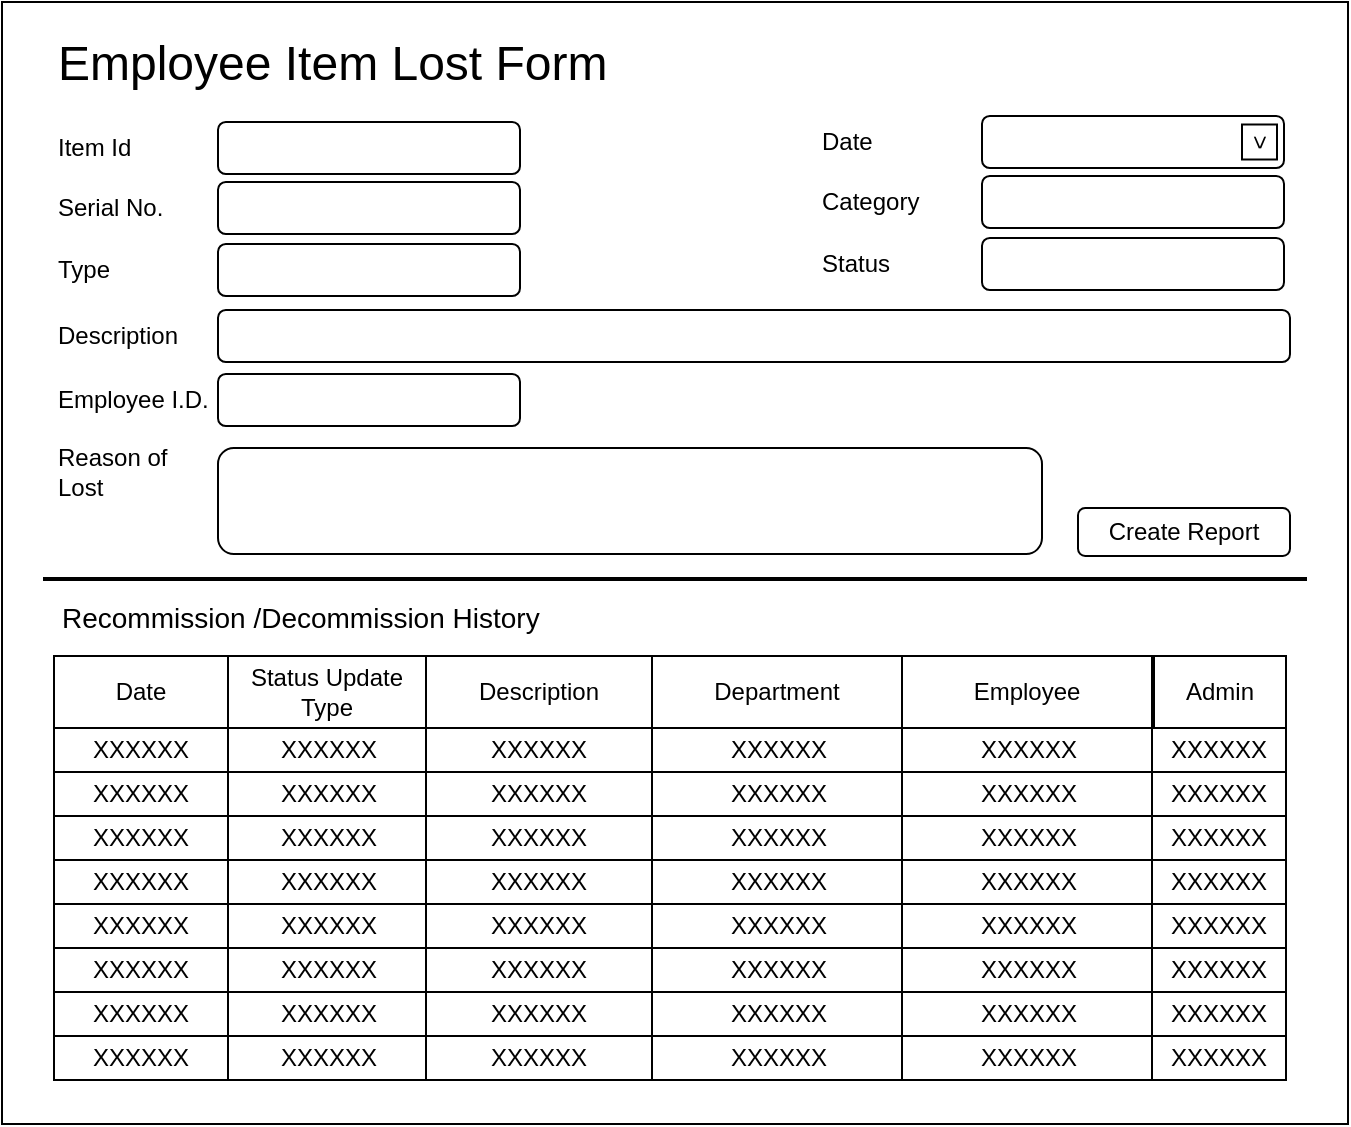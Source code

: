 <mxfile version="12.4.2" type="device" pages="1"><diagram id="nNfNXu-WG19YWjzoa8Jk" name="Page-1"><mxGraphModel dx="1086" dy="494" grid="0" gridSize="10" guides="1" tooltips="1" connect="1" arrows="1" fold="1" page="1" pageScale="1" pageWidth="850" pageHeight="1100" math="0" shadow="0"><root><mxCell id="0"/><mxCell id="1" parent="0"/><mxCell id="N9eJ0ozq8aaQLGvf90bj-3" value="" style="rounded=0;whiteSpace=wrap;html=1;" parent="1" vertex="1"><mxGeometry x="56" y="80" width="673" height="561" as="geometry"/></mxCell><mxCell id="N9eJ0ozq8aaQLGvf90bj-4" value="" style="rounded=1;whiteSpace=wrap;html=1;" parent="1" vertex="1"><mxGeometry x="164" y="140" width="151" height="26" as="geometry"/></mxCell><mxCell id="N9eJ0ozq8aaQLGvf90bj-5" value="Item Id" style="text;html=1;strokeColor=none;fillColor=none;align=left;verticalAlign=middle;whiteSpace=wrap;rounded=0;" parent="1" vertex="1"><mxGeometry x="82" y="143" width="40" height="20" as="geometry"/></mxCell><mxCell id="N9eJ0ozq8aaQLGvf90bj-7" value="Serial No." style="text;html=1;strokeColor=none;fillColor=none;align=left;verticalAlign=middle;whiteSpace=wrap;rounded=0;" parent="1" vertex="1"><mxGeometry x="82" y="173" width="74" height="20" as="geometry"/></mxCell><mxCell id="N9eJ0ozq8aaQLGvf90bj-10" value="" style="rounded=1;whiteSpace=wrap;html=1;" parent="1" vertex="1"><mxGeometry x="164" y="170" width="151" height="26" as="geometry"/></mxCell><mxCell id="N9eJ0ozq8aaQLGvf90bj-11" value="Date" style="text;html=1;strokeColor=none;fillColor=none;align=left;verticalAlign=middle;whiteSpace=wrap;rounded=0;" parent="1" vertex="1"><mxGeometry x="464" y="140" width="40" height="20" as="geometry"/></mxCell><mxCell id="N9eJ0ozq8aaQLGvf90bj-12" value="" style="rounded=1;whiteSpace=wrap;html=1;" parent="1" vertex="1"><mxGeometry x="546" y="137" width="151" height="26" as="geometry"/></mxCell><mxCell id="N9eJ0ozq8aaQLGvf90bj-17" value="Category" style="text;html=1;strokeColor=none;fillColor=none;align=left;verticalAlign=middle;whiteSpace=wrap;rounded=0;" parent="1" vertex="1"><mxGeometry x="464" y="170" width="74" height="20" as="geometry"/></mxCell><mxCell id="N9eJ0ozq8aaQLGvf90bj-18" value="" style="rounded=1;whiteSpace=wrap;html=1;" parent="1" vertex="1"><mxGeometry x="546" y="167" width="151" height="26" as="geometry"/></mxCell><mxCell id="N9eJ0ozq8aaQLGvf90bj-19" value="Type" style="text;html=1;strokeColor=none;fillColor=none;align=left;verticalAlign=middle;whiteSpace=wrap;rounded=0;" parent="1" vertex="1"><mxGeometry x="82" y="204" width="74" height="20" as="geometry"/></mxCell><mxCell id="N9eJ0ozq8aaQLGvf90bj-20" value="" style="rounded=1;whiteSpace=wrap;html=1;" parent="1" vertex="1"><mxGeometry x="164" y="201" width="151" height="26" as="geometry"/></mxCell><mxCell id="N9eJ0ozq8aaQLGvf90bj-21" value="Description" style="text;html=1;strokeColor=none;fillColor=none;align=left;verticalAlign=middle;whiteSpace=wrap;rounded=0;" parent="1" vertex="1"><mxGeometry x="82" y="237" width="74" height="20" as="geometry"/></mxCell><mxCell id="N9eJ0ozq8aaQLGvf90bj-22" value="" style="rounded=1;whiteSpace=wrap;html=1;" parent="1" vertex="1"><mxGeometry x="164" y="234" width="536" height="26" as="geometry"/></mxCell><mxCell id="N9eJ0ozq8aaQLGvf90bj-23" value="Status" style="text;html=1;strokeColor=none;fillColor=none;align=left;verticalAlign=middle;whiteSpace=wrap;rounded=0;" parent="1" vertex="1"><mxGeometry x="464" y="201" width="74" height="20" as="geometry"/></mxCell><mxCell id="N9eJ0ozq8aaQLGvf90bj-24" value="" style="rounded=1;whiteSpace=wrap;html=1;" parent="1" vertex="1"><mxGeometry x="546" y="198" width="151" height="26" as="geometry"/></mxCell><mxCell id="N9eJ0ozq8aaQLGvf90bj-25" value="&amp;gt;" style="whiteSpace=wrap;html=1;aspect=fixed;align=center;rotation=90;" parent="1" vertex="1"><mxGeometry x="676" y="141.25" width="17.5" height="17.5" as="geometry"/></mxCell><mxCell id="N9eJ0ozq8aaQLGvf90bj-27" value="Create Report" style="rounded=1;whiteSpace=wrap;html=1;" parent="1" vertex="1"><mxGeometry x="594" y="333" width="106" height="24" as="geometry"/></mxCell><mxCell id="N9eJ0ozq8aaQLGvf90bj-30" value="" style="rounded=0;whiteSpace=wrap;html=1;" parent="1" vertex="1"><mxGeometry x="77" y="368" width="631" height="1" as="geometry"/></mxCell><mxCell id="N9eJ0ozq8aaQLGvf90bj-31" value="&lt;font style=&quot;font-size: 24px&quot;&gt;Employee Item Lost Form&lt;/font&gt;" style="text;html=1;strokeColor=none;fillColor=none;align=left;verticalAlign=middle;whiteSpace=wrap;rounded=0;" parent="1" vertex="1"><mxGeometry x="82" y="101" width="416" height="20" as="geometry"/></mxCell><mxCell id="N9eJ0ozq8aaQLGvf90bj-32" value="&lt;font style=&quot;font-size: 14px&quot;&gt;Recommission /Decommission History&lt;/font&gt;" style="text;html=1;strokeColor=none;fillColor=none;align=left;verticalAlign=middle;whiteSpace=wrap;rounded=0;" parent="1" vertex="1"><mxGeometry x="84" y="378" width="416" height="20" as="geometry"/></mxCell><mxCell id="N9eJ0ozq8aaQLGvf90bj-34" value="Date" style="rounded=0;whiteSpace=wrap;html=1;" parent="1" vertex="1"><mxGeometry x="82" y="407" width="87" height="36" as="geometry"/></mxCell><mxCell id="N9eJ0ozq8aaQLGvf90bj-35" value="Status Update Type" style="rounded=0;whiteSpace=wrap;html=1;" parent="1" vertex="1"><mxGeometry x="169" y="407" width="99" height="36" as="geometry"/></mxCell><mxCell id="N9eJ0ozq8aaQLGvf90bj-36" value="Description" style="rounded=0;whiteSpace=wrap;html=1;" parent="1" vertex="1"><mxGeometry x="268" y="407" width="113" height="36" as="geometry"/></mxCell><mxCell id="N9eJ0ozq8aaQLGvf90bj-37" value="Department" style="rounded=0;whiteSpace=wrap;html=1;" parent="1" vertex="1"><mxGeometry x="381" y="407" width="125" height="36" as="geometry"/></mxCell><mxCell id="N9eJ0ozq8aaQLGvf90bj-38" value="Employee" style="rounded=0;whiteSpace=wrap;html=1;" parent="1" vertex="1"><mxGeometry x="506" y="407" width="125" height="36" as="geometry"/></mxCell><mxCell id="N9eJ0ozq8aaQLGvf90bj-40" value="Admin" style="rounded=0;whiteSpace=wrap;html=1;" parent="1" vertex="1"><mxGeometry x="632" y="407" width="66" height="36" as="geometry"/></mxCell><mxCell id="N9eJ0ozq8aaQLGvf90bj-41" value="XXXXXX" style="rounded=0;whiteSpace=wrap;html=1;" parent="1" vertex="1"><mxGeometry x="82" y="443" width="87" height="22" as="geometry"/></mxCell><mxCell id="N9eJ0ozq8aaQLGvf90bj-42" value="XXXXXX" style="rounded=0;whiteSpace=wrap;html=1;" parent="1" vertex="1"><mxGeometry x="169" y="443" width="101" height="22" as="geometry"/></mxCell><mxCell id="N9eJ0ozq8aaQLGvf90bj-43" value="XXXXXX" style="rounded=0;whiteSpace=wrap;html=1;" parent="1" vertex="1"><mxGeometry x="268" y="443" width="113" height="22" as="geometry"/></mxCell><mxCell id="N9eJ0ozq8aaQLGvf90bj-44" value="XXXXXX" style="rounded=0;whiteSpace=wrap;html=1;" parent="1" vertex="1"><mxGeometry x="381" y="443" width="127" height="22" as="geometry"/></mxCell><mxCell id="N9eJ0ozq8aaQLGvf90bj-45" value="XXXXXX" style="rounded=0;whiteSpace=wrap;html=1;" parent="1" vertex="1"><mxGeometry x="506" y="443" width="127" height="22" as="geometry"/></mxCell><mxCell id="N9eJ0ozq8aaQLGvf90bj-46" value="XXXXXX" style="rounded=0;whiteSpace=wrap;html=1;" parent="1" vertex="1"><mxGeometry x="631" y="443" width="67" height="22" as="geometry"/></mxCell><mxCell id="N9eJ0ozq8aaQLGvf90bj-47" value="XXXXXX" style="rounded=0;whiteSpace=wrap;html=1;" parent="1" vertex="1"><mxGeometry x="82" y="465" width="87" height="22" as="geometry"/></mxCell><mxCell id="N9eJ0ozq8aaQLGvf90bj-48" value="XXXXXX" style="rounded=0;whiteSpace=wrap;html=1;" parent="1" vertex="1"><mxGeometry x="169" y="465" width="101" height="22" as="geometry"/></mxCell><mxCell id="N9eJ0ozq8aaQLGvf90bj-49" value="XXXXXX" style="rounded=0;whiteSpace=wrap;html=1;" parent="1" vertex="1"><mxGeometry x="268" y="465" width="113" height="22" as="geometry"/></mxCell><mxCell id="N9eJ0ozq8aaQLGvf90bj-50" value="XXXXXX" style="rounded=0;whiteSpace=wrap;html=1;" parent="1" vertex="1"><mxGeometry x="381" y="465" width="127" height="22" as="geometry"/></mxCell><mxCell id="N9eJ0ozq8aaQLGvf90bj-51" value="XXXXXX" style="rounded=0;whiteSpace=wrap;html=1;" parent="1" vertex="1"><mxGeometry x="506" y="465" width="127" height="22" as="geometry"/></mxCell><mxCell id="N9eJ0ozq8aaQLGvf90bj-52" value="XXXXXX" style="rounded=0;whiteSpace=wrap;html=1;" parent="1" vertex="1"><mxGeometry x="631" y="465" width="67" height="22" as="geometry"/></mxCell><mxCell id="N9eJ0ozq8aaQLGvf90bj-53" value="XXXXXX" style="rounded=0;whiteSpace=wrap;html=1;" parent="1" vertex="1"><mxGeometry x="82" y="487" width="87" height="22" as="geometry"/></mxCell><mxCell id="N9eJ0ozq8aaQLGvf90bj-54" value="XXXXXX" style="rounded=0;whiteSpace=wrap;html=1;" parent="1" vertex="1"><mxGeometry x="169" y="487" width="101" height="22" as="geometry"/></mxCell><mxCell id="N9eJ0ozq8aaQLGvf90bj-55" value="XXXXXX" style="rounded=0;whiteSpace=wrap;html=1;" parent="1" vertex="1"><mxGeometry x="268" y="487" width="113" height="22" as="geometry"/></mxCell><mxCell id="N9eJ0ozq8aaQLGvf90bj-56" value="XXXXXX" style="rounded=0;whiteSpace=wrap;html=1;" parent="1" vertex="1"><mxGeometry x="381" y="487" width="127" height="22" as="geometry"/></mxCell><mxCell id="N9eJ0ozq8aaQLGvf90bj-57" value="XXXXXX" style="rounded=0;whiteSpace=wrap;html=1;" parent="1" vertex="1"><mxGeometry x="506" y="487" width="127" height="22" as="geometry"/></mxCell><mxCell id="N9eJ0ozq8aaQLGvf90bj-58" value="XXXXXX" style="rounded=0;whiteSpace=wrap;html=1;" parent="1" vertex="1"><mxGeometry x="631" y="487" width="67" height="22" as="geometry"/></mxCell><mxCell id="N9eJ0ozq8aaQLGvf90bj-71" value="XXXXXX" style="rounded=0;whiteSpace=wrap;html=1;" parent="1" vertex="1"><mxGeometry x="82" y="509" width="87" height="22" as="geometry"/></mxCell><mxCell id="N9eJ0ozq8aaQLGvf90bj-72" value="XXXXXX" style="rounded=0;whiteSpace=wrap;html=1;" parent="1" vertex="1"><mxGeometry x="169" y="509" width="101" height="22" as="geometry"/></mxCell><mxCell id="N9eJ0ozq8aaQLGvf90bj-73" value="XXXXXX" style="rounded=0;whiteSpace=wrap;html=1;" parent="1" vertex="1"><mxGeometry x="268" y="509" width="113" height="22" as="geometry"/></mxCell><mxCell id="N9eJ0ozq8aaQLGvf90bj-74" value="XXXXXX" style="rounded=0;whiteSpace=wrap;html=1;" parent="1" vertex="1"><mxGeometry x="381" y="509" width="127" height="22" as="geometry"/></mxCell><mxCell id="N9eJ0ozq8aaQLGvf90bj-75" value="XXXXXX" style="rounded=0;whiteSpace=wrap;html=1;" parent="1" vertex="1"><mxGeometry x="506" y="509" width="127" height="22" as="geometry"/></mxCell><mxCell id="N9eJ0ozq8aaQLGvf90bj-76" value="XXXXXX" style="rounded=0;whiteSpace=wrap;html=1;" parent="1" vertex="1"><mxGeometry x="631" y="509" width="67" height="22" as="geometry"/></mxCell><mxCell id="N9eJ0ozq8aaQLGvf90bj-77" value="XXXXXX" style="rounded=0;whiteSpace=wrap;html=1;" parent="1" vertex="1"><mxGeometry x="82" y="531" width="87" height="22" as="geometry"/></mxCell><mxCell id="N9eJ0ozq8aaQLGvf90bj-78" value="XXXXXX" style="rounded=0;whiteSpace=wrap;html=1;" parent="1" vertex="1"><mxGeometry x="169" y="531" width="101" height="22" as="geometry"/></mxCell><mxCell id="N9eJ0ozq8aaQLGvf90bj-79" value="XXXXXX" style="rounded=0;whiteSpace=wrap;html=1;" parent="1" vertex="1"><mxGeometry x="268" y="531" width="113" height="22" as="geometry"/></mxCell><mxCell id="N9eJ0ozq8aaQLGvf90bj-80" value="XXXXXX" style="rounded=0;whiteSpace=wrap;html=1;" parent="1" vertex="1"><mxGeometry x="381" y="531" width="127" height="22" as="geometry"/></mxCell><mxCell id="N9eJ0ozq8aaQLGvf90bj-81" value="XXXXXX" style="rounded=0;whiteSpace=wrap;html=1;" parent="1" vertex="1"><mxGeometry x="506" y="531" width="127" height="22" as="geometry"/></mxCell><mxCell id="N9eJ0ozq8aaQLGvf90bj-82" value="XXXXXX" style="rounded=0;whiteSpace=wrap;html=1;" parent="1" vertex="1"><mxGeometry x="631" y="531" width="67" height="22" as="geometry"/></mxCell><mxCell id="N9eJ0ozq8aaQLGvf90bj-83" value="XXXXXX" style="rounded=0;whiteSpace=wrap;html=1;" parent="1" vertex="1"><mxGeometry x="82" y="553" width="87" height="22" as="geometry"/></mxCell><mxCell id="N9eJ0ozq8aaQLGvf90bj-84" value="XXXXXX" style="rounded=0;whiteSpace=wrap;html=1;" parent="1" vertex="1"><mxGeometry x="169" y="553" width="101" height="22" as="geometry"/></mxCell><mxCell id="N9eJ0ozq8aaQLGvf90bj-85" value="XXXXXX" style="rounded=0;whiteSpace=wrap;html=1;" parent="1" vertex="1"><mxGeometry x="268" y="553" width="113" height="22" as="geometry"/></mxCell><mxCell id="N9eJ0ozq8aaQLGvf90bj-86" value="XXXXXX" style="rounded=0;whiteSpace=wrap;html=1;" parent="1" vertex="1"><mxGeometry x="381" y="553" width="127" height="22" as="geometry"/></mxCell><mxCell id="N9eJ0ozq8aaQLGvf90bj-87" value="XXXXXX" style="rounded=0;whiteSpace=wrap;html=1;" parent="1" vertex="1"><mxGeometry x="506" y="553" width="127" height="22" as="geometry"/></mxCell><mxCell id="N9eJ0ozq8aaQLGvf90bj-88" value="XXXXXX" style="rounded=0;whiteSpace=wrap;html=1;" parent="1" vertex="1"><mxGeometry x="631" y="553" width="67" height="22" as="geometry"/></mxCell><mxCell id="N9eJ0ozq8aaQLGvf90bj-89" value="XXXXXX" style="rounded=0;whiteSpace=wrap;html=1;" parent="1" vertex="1"><mxGeometry x="82" y="575" width="87" height="22" as="geometry"/></mxCell><mxCell id="N9eJ0ozq8aaQLGvf90bj-90" value="XXXXXX" style="rounded=0;whiteSpace=wrap;html=1;" parent="1" vertex="1"><mxGeometry x="169" y="575" width="101" height="22" as="geometry"/></mxCell><mxCell id="N9eJ0ozq8aaQLGvf90bj-91" value="XXXXXX" style="rounded=0;whiteSpace=wrap;html=1;" parent="1" vertex="1"><mxGeometry x="268" y="575" width="113" height="22" as="geometry"/></mxCell><mxCell id="N9eJ0ozq8aaQLGvf90bj-92" value="XXXXXX" style="rounded=0;whiteSpace=wrap;html=1;" parent="1" vertex="1"><mxGeometry x="381" y="575" width="127" height="22" as="geometry"/></mxCell><mxCell id="N9eJ0ozq8aaQLGvf90bj-93" value="XXXXXX" style="rounded=0;whiteSpace=wrap;html=1;" parent="1" vertex="1"><mxGeometry x="506" y="575" width="127" height="22" as="geometry"/></mxCell><mxCell id="N9eJ0ozq8aaQLGvf90bj-94" value="XXXXXX" style="rounded=0;whiteSpace=wrap;html=1;" parent="1" vertex="1"><mxGeometry x="631" y="575" width="67" height="22" as="geometry"/></mxCell><mxCell id="N9eJ0ozq8aaQLGvf90bj-101" value="XXXXXX" style="rounded=0;whiteSpace=wrap;html=1;" parent="1" vertex="1"><mxGeometry x="82" y="597" width="87" height="22" as="geometry"/></mxCell><mxCell id="N9eJ0ozq8aaQLGvf90bj-102" value="XXXXXX" style="rounded=0;whiteSpace=wrap;html=1;" parent="1" vertex="1"><mxGeometry x="169" y="597" width="101" height="22" as="geometry"/></mxCell><mxCell id="N9eJ0ozq8aaQLGvf90bj-103" value="XXXXXX" style="rounded=0;whiteSpace=wrap;html=1;" parent="1" vertex="1"><mxGeometry x="268" y="597" width="113" height="22" as="geometry"/></mxCell><mxCell id="N9eJ0ozq8aaQLGvf90bj-104" value="XXXXXX" style="rounded=0;whiteSpace=wrap;html=1;" parent="1" vertex="1"><mxGeometry x="381" y="597" width="127" height="22" as="geometry"/></mxCell><mxCell id="N9eJ0ozq8aaQLGvf90bj-105" value="XXXXXX" style="rounded=0;whiteSpace=wrap;html=1;" parent="1" vertex="1"><mxGeometry x="506" y="597" width="127" height="22" as="geometry"/></mxCell><mxCell id="N9eJ0ozq8aaQLGvf90bj-106" value="XXXXXX" style="rounded=0;whiteSpace=wrap;html=1;" parent="1" vertex="1"><mxGeometry x="631" y="597" width="67" height="22" as="geometry"/></mxCell><mxCell id="lFQQDm_4h3Ds7FkxQhig-1" value="" style="rounded=1;whiteSpace=wrap;html=1;" parent="1" vertex="1"><mxGeometry x="164" y="303" width="412" height="53" as="geometry"/></mxCell><mxCell id="lFQQDm_4h3Ds7FkxQhig-2" value="Reason of Lost" style="text;html=1;strokeColor=none;fillColor=none;align=left;verticalAlign=middle;whiteSpace=wrap;rounded=0;" parent="1" vertex="1"><mxGeometry x="82" y="300.5" width="74" height="28" as="geometry"/></mxCell><mxCell id="4Jg9RbMG15FFxf9hRpRx-1" value="Employee I.D." style="text;html=1;strokeColor=none;fillColor=none;align=left;verticalAlign=middle;whiteSpace=wrap;rounded=0;" vertex="1" parent="1"><mxGeometry x="82" y="269" width="78" height="20" as="geometry"/></mxCell><mxCell id="4Jg9RbMG15FFxf9hRpRx-2" value="" style="rounded=1;whiteSpace=wrap;html=1;" vertex="1" parent="1"><mxGeometry x="164" y="266" width="151" height="26" as="geometry"/></mxCell></root></mxGraphModel></diagram></mxfile>